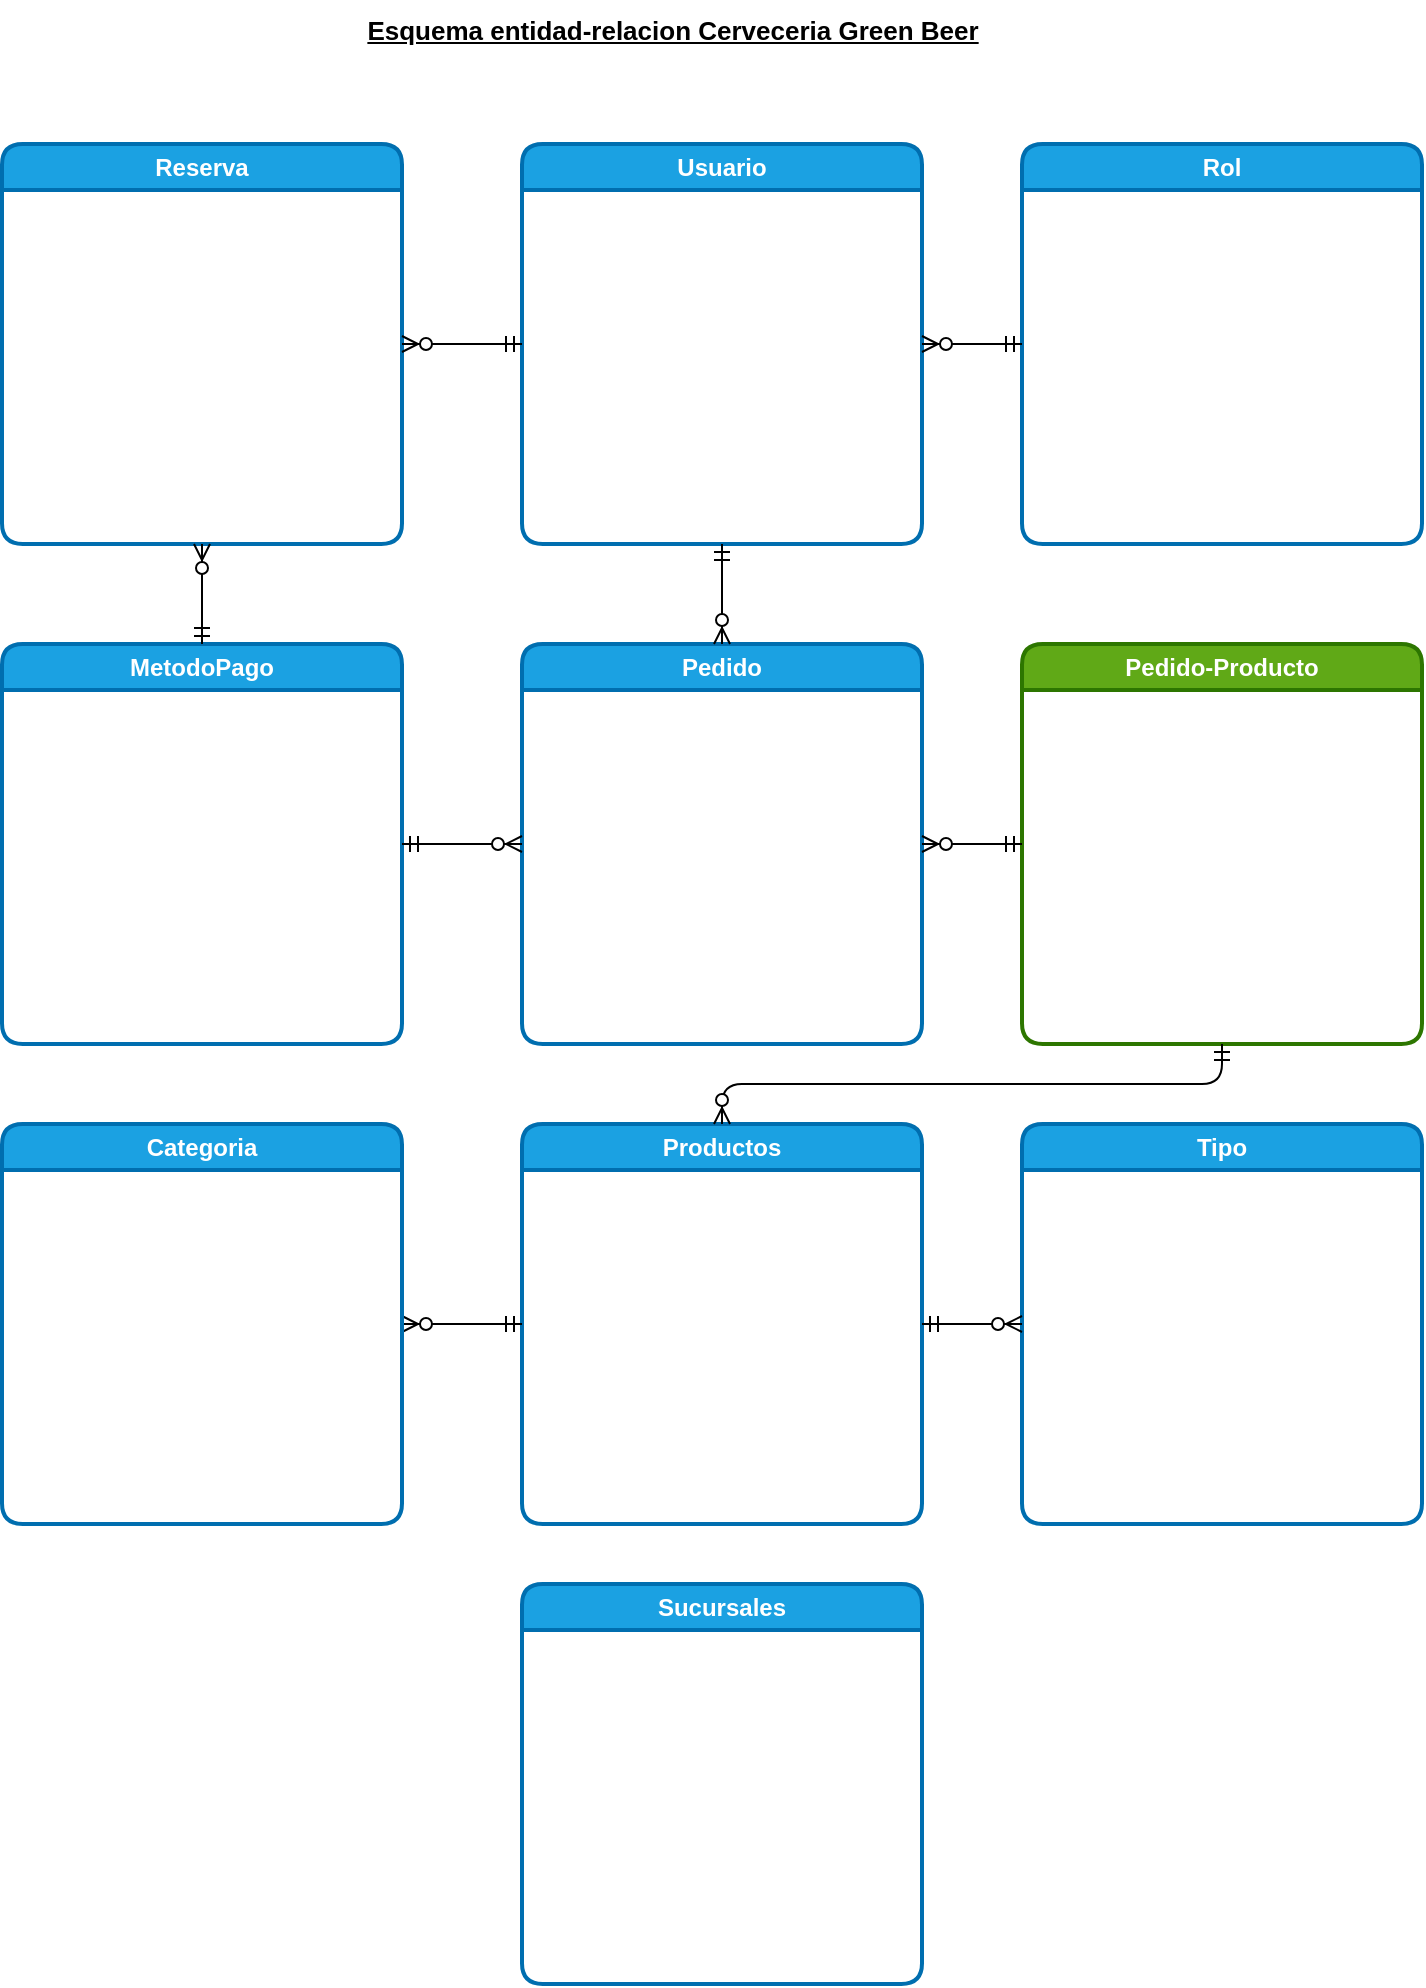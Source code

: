 <mxfile>
    <diagram name="Página-1" id="uT9yLsgqjFHyx92FWntv">
        <mxGraphModel dx="975" dy="464" grid="1" gridSize="10" guides="1" tooltips="1" connect="1" arrows="1" fold="1" page="1" pageScale="1" pageWidth="827" pageHeight="1169" background="none" math="0" shadow="0">
            <root>
                <mxCell id="0"/>
                <mxCell id="1" parent="0"/>
                <mxCell id="jhApCoZ5-Amo9dIsdA1J-1" value="Usuario" style="swimlane;whiteSpace=wrap;html=1;fillColor=#1ba1e2;strokeColor=#006EAF;strokeWidth=2;fontColor=#ffffff;rounded=1;" parent="1" vertex="1">
                    <mxGeometry x="340" y="80" width="200" height="200" as="geometry"/>
                </mxCell>
                <mxCell id="4UzkKI2sTNi-MiWqPZaZ-10" value="id: number&lt;div style=&quot;font-size: 12px;&quot;&gt;name: string&lt;/div&gt;&lt;div style=&quot;font-size: 12px;&quot;&gt;lastName: string&lt;/div&gt;&lt;div style=&quot;font-size: 12px;&quot;&gt;user: string&lt;/div&gt;&lt;div style=&quot;font-size: 12px;&quot;&gt;email: string&lt;/div&gt;&lt;div style=&quot;font-size: 12px;&quot;&gt;password: string&lt;/div&gt;&lt;div style=&quot;font-size: 12px;&quot;&gt;age: number&lt;/div&gt;&lt;div style=&quot;font-size: 12px;&quot;&gt;direccion: string&lt;/div&gt;&lt;div style=&quot;font-size: 12px;&quot;&gt;idRol: FK rol&lt;/div&gt;" style="text;html=1;align=left;verticalAlign=middle;resizable=0;points=[];autosize=1;strokeColor=none;fillColor=none;fontSize=12;fontColor=#FFFFFF;rounded=1;" parent="jhApCoZ5-Amo9dIsdA1J-1" vertex="1">
                    <mxGeometry x="10" y="30" width="110" height="140" as="geometry"/>
                </mxCell>
                <mxCell id="jhApCoZ5-Amo9dIsdA1J-2" value="Productos" style="swimlane;whiteSpace=wrap;html=1;fillColor=#1ba1e2;strokeColor=#006EAF;strokeWidth=2;fontColor=#ffffff;rounded=1;" parent="1" vertex="1">
                    <mxGeometry x="340" y="570" width="200" height="200" as="geometry"/>
                </mxCell>
                <mxCell id="R0fsu3MzCKlck9rWGBXX-3" value="id: number&lt;div&gt;title: string&lt;/div&gt;&lt;div&gt;img: string&lt;/div&gt;&lt;div&gt;descripcion: string&lt;/div&gt;&lt;div&gt;ingredientes: string&lt;/div&gt;&lt;div&gt;price: number&lt;/div&gt;&lt;div&gt;valoracion: number&lt;/div&gt;&lt;div&gt;idCategoria: FK Categoria&lt;/div&gt;&lt;div&gt;idTipo: FK Tipo&lt;/div&gt;" style="text;html=1;align=left;verticalAlign=middle;resizable=0;points=[];autosize=1;strokeColor=none;fillColor=none;fontColor=#FFFFFF;rounded=1;" parent="jhApCoZ5-Amo9dIsdA1J-2" vertex="1">
                    <mxGeometry x="10" y="30" width="160" height="140" as="geometry"/>
                </mxCell>
                <mxCell id="jhApCoZ5-Amo9dIsdA1J-3" value="Pedido" style="swimlane;whiteSpace=wrap;html=1;fillColor=#1ba1e2;strokeColor=#006EAF;strokeWidth=2;fontColor=#ffffff;rounded=1;" parent="1" vertex="1">
                    <mxGeometry x="340" y="330" width="200" height="200" as="geometry"/>
                </mxCell>
                <mxCell id="4UzkKI2sTNi-MiWqPZaZ-12" value="id: number&lt;div&gt;idProducto: FK producto&lt;/div&gt;&lt;div&gt;idUsuario: FK Usuario&lt;/div&gt;&lt;div&gt;fecha : date&lt;/div&gt;&lt;div&gt;idMetodoPago: FK MetodoPago&lt;/div&gt;&lt;div&gt;detalle: string&lt;/div&gt;" style="text;html=1;align=left;verticalAlign=middle;resizable=0;points=[];autosize=1;strokeColor=none;fillColor=none;strokeWidth=2;fontColor=#FFFFFF;rounded=1;" parent="jhApCoZ5-Amo9dIsdA1J-3" vertex="1">
                    <mxGeometry x="10" y="30" width="190" height="100" as="geometry"/>
                </mxCell>
                <mxCell id="jhApCoZ5-Amo9dIsdA1J-6" value="Reserva" style="swimlane;whiteSpace=wrap;html=1;fillColor=#1ba1e2;strokeColor=#006EAF;startSize=23;strokeWidth=2;fontColor=#ffffff;rounded=1;" parent="1" vertex="1">
                    <mxGeometry x="80" y="80" width="200" height="200" as="geometry"/>
                </mxCell>
                <mxCell id="4UzkKI2sTNi-MiWqPZaZ-9" value="id: number&lt;div style=&quot;font-size: 12px;&quot;&gt;fechaHora: dateTime&lt;/div&gt;&lt;div style=&quot;font-size: 12px;&quot;&gt;cantidad: number&lt;/div&gt;&lt;div style=&quot;font-size: 12px;&quot;&gt;idUsuario: FK usuario&lt;/div&gt;&lt;div style=&quot;font-size: 12px;&quot;&gt;idMetodoPago: FK MetodoPago&lt;/div&gt;&lt;div style=&quot;font-size: 12px;&quot;&gt;mesa: number&lt;/div&gt;" style="text;html=1;align=left;verticalAlign=middle;resizable=0;points=[];autosize=1;strokeColor=none;fillColor=none;labelBorderColor=none;labelBackgroundColor=none;fontSize=12;fontColor=#FFFFFF;rounded=1;" parent="jhApCoZ5-Amo9dIsdA1J-6" vertex="1">
                    <mxGeometry x="10" y="30" width="190" height="100" as="geometry"/>
                </mxCell>
                <mxCell id="jhApCoZ5-Amo9dIsdA1J-22" value="Rol" style="swimlane;whiteSpace=wrap;html=1;fillColor=#1ba1e2;strokeColor=#006EAF;labelBorderColor=none;textShadow=0;strokeWidth=2;fontColor=#ffffff;rounded=1;" parent="1" vertex="1">
                    <mxGeometry x="590" y="80" width="200" height="200" as="geometry"/>
                </mxCell>
                <mxCell id="4UzkKI2sTNi-MiWqPZaZ-11" value="id: number&lt;div&gt;rol: string&lt;/div&gt;" style="text;html=1;align=left;verticalAlign=middle;resizable=0;points=[];autosize=1;strokeColor=none;fillColor=none;spacing=3;spacingTop=0;fontColor=#FFFFFF;rounded=1;" parent="jhApCoZ5-Amo9dIsdA1J-22" vertex="1">
                    <mxGeometry x="10" y="30" width="80" height="40" as="geometry"/>
                </mxCell>
                <mxCell id="jhApCoZ5-Amo9dIsdA1J-23" value="Pedido-Producto" style="swimlane;whiteSpace=wrap;html=1;fillColor=#60a917;strokeColor=#2D7600;strokeWidth=2;fontColor=#ffffff;rounded=1;" parent="1" vertex="1">
                    <mxGeometry x="590" y="330" width="200" height="200" as="geometry">
                        <mxRectangle x="590" y="330" width="140" height="30" as="alternateBounds"/>
                    </mxGeometry>
                </mxCell>
                <mxCell id="R0fsu3MzCKlck9rWGBXX-2" value="&lt;div&gt;idProducto: FK producto&lt;/div&gt;&lt;div&gt;idPedido: FK Pedido&lt;/div&gt;&lt;div&gt;cantidad : number&lt;/div&gt;&lt;div&gt;&lt;br&gt;&lt;/div&gt;" style="text;html=1;align=left;verticalAlign=middle;resizable=0;points=[];autosize=1;strokeColor=none;fillColor=none;fontColor=#FFFFFF;rounded=1;" parent="jhApCoZ5-Amo9dIsdA1J-23" vertex="1">
                    <mxGeometry x="10" y="30" width="150" height="70" as="geometry"/>
                </mxCell>
                <mxCell id="jhApCoZ5-Amo9dIsdA1J-26" value="" style="fontSize=12;html=1;endArrow=ERzeroToMany;startArrow=ERmandOne;rounded=1;entryX=1;entryY=0.5;entryDx=0;entryDy=0;exitX=0;exitY=0.5;exitDx=0;exitDy=0;fontColor=#FFFFFF;" parent="1" source="jhApCoZ5-Amo9dIsdA1J-1" target="jhApCoZ5-Amo9dIsdA1J-6" edge="1">
                    <mxGeometry width="100" height="100" relative="1" as="geometry">
                        <mxPoint x="290" y="220" as="sourcePoint"/>
                        <mxPoint x="330" y="220" as="targetPoint"/>
                    </mxGeometry>
                </mxCell>
                <mxCell id="jhApCoZ5-Amo9dIsdA1J-27" value="" style="fontSize=12;html=1;endArrow=ERzeroToMany;startArrow=ERmandOne;rounded=1;exitX=0;exitY=0.5;exitDx=0;exitDy=0;entryX=1;entryY=0.7;entryDx=0;entryDy=0;entryPerimeter=0;fontColor=#FFFFFF;" parent="1" source="jhApCoZ5-Amo9dIsdA1J-23" target="4UzkKI2sTNi-MiWqPZaZ-12" edge="1">
                    <mxGeometry width="100" height="100" relative="1" as="geometry">
                        <mxPoint x="390" y="530" as="sourcePoint"/>
                        <mxPoint x="480" y="530" as="targetPoint"/>
                    </mxGeometry>
                </mxCell>
                <mxCell id="jhApCoZ5-Amo9dIsdA1J-31" value="" style="fontSize=12;html=1;endArrow=ERzeroToMany;startArrow=ERmandOne;rounded=1;exitX=0.5;exitY=1;exitDx=0;exitDy=0;entryX=0.5;entryY=0;entryDx=0;entryDy=0;fontColor=#FFFFFF;" parent="1" source="jhApCoZ5-Amo9dIsdA1J-1" target="jhApCoZ5-Amo9dIsdA1J-3" edge="1">
                    <mxGeometry width="100" height="100" relative="1" as="geometry">
                        <mxPoint x="350" y="190" as="sourcePoint"/>
                        <mxPoint x="150" y="320" as="targetPoint"/>
                    </mxGeometry>
                </mxCell>
                <mxCell id="jhApCoZ5-Amo9dIsdA1J-33" value="" style="fontSize=12;html=1;endArrow=ERzeroToMany;startArrow=ERmandOne;rounded=1;edgeStyle=orthogonalEdgeStyle;entryX=0.5;entryY=0;entryDx=0;entryDy=0;exitX=0.5;exitY=1;exitDx=0;exitDy=0;fontColor=#FFFFFF;" parent="1" source="jhApCoZ5-Amo9dIsdA1J-23" target="jhApCoZ5-Amo9dIsdA1J-2" edge="1">
                    <mxGeometry width="100" height="100" relative="1" as="geometry">
                        <mxPoint x="440" y="770" as="sourcePoint"/>
                        <mxPoint x="690" y="770" as="targetPoint"/>
                        <Array as="points">
                            <mxPoint x="690" y="550"/>
                            <mxPoint x="440" y="550"/>
                        </Array>
                    </mxGeometry>
                </mxCell>
                <mxCell id="jhApCoZ5-Amo9dIsdA1J-35" value="" style="fontSize=12;html=1;endArrow=ERzeroToMany;startArrow=ERmandOne;rounded=1;entryX=1;entryY=0.5;entryDx=0;entryDy=0;exitX=0;exitY=0.5;exitDx=0;exitDy=0;fontColor=#FFFFFF;" parent="1" source="jhApCoZ5-Amo9dIsdA1J-2" target="jhApCoZ5-Amo9dIsdA1J-4" edge="1">
                    <mxGeometry width="100" height="100" relative="1" as="geometry">
                        <mxPoint x="350" y="440" as="sourcePoint"/>
                        <mxPoint x="280" y="440" as="targetPoint"/>
                    </mxGeometry>
                </mxCell>
                <mxCell id="jhApCoZ5-Amo9dIsdA1J-36" value="" style="fontSize=12;html=1;endArrow=ERzeroToMany;startArrow=ERmandOne;rounded=1;entryX=1;entryY=0.5;entryDx=0;entryDy=0;exitX=0;exitY=0.5;exitDx=0;exitDy=0;fontColor=#FFFFFF;" parent="1" source="jhApCoZ5-Amo9dIsdA1J-22" target="jhApCoZ5-Amo9dIsdA1J-1" edge="1">
                    <mxGeometry width="100" height="100" relative="1" as="geometry">
                        <mxPoint x="350" y="190" as="sourcePoint"/>
                        <mxPoint x="280" y="190" as="targetPoint"/>
                    </mxGeometry>
                </mxCell>
                <mxCell id="jhApCoZ5-Amo9dIsdA1J-37" value="Esquema entidad-relacion Cerveceria Green Beer" style="text;html=1;align=center;verticalAlign=middle;resizable=0;points=[];autosize=1;strokeColor=none;fillColor=none;fontStyle=5;fontSize=13;rounded=1;" parent="1" vertex="1">
                    <mxGeometry x="260" y="8" width="310" height="30" as="geometry"/>
                </mxCell>
                <mxCell id="jhApCoZ5-Amo9dIsdA1J-5" value="MetodoPago" style="swimlane;whiteSpace=wrap;html=1;fillColor=#1ba1e2;strokeColor=#006EAF;strokeWidth=2;fontColor=#ffffff;rounded=1;" parent="1" vertex="1">
                    <mxGeometry x="80" y="330" width="200" height="200" as="geometry"/>
                </mxCell>
                <mxCell id="4UzkKI2sTNi-MiWqPZaZ-13" value="id: number&lt;div&gt;metodoPago: string&lt;/div&gt;" style="text;html=1;align=left;verticalAlign=middle;resizable=0;points=[];autosize=1;strokeColor=none;fillColor=none;fontColor=#FFFFFF;rounded=1;" parent="jhApCoZ5-Amo9dIsdA1J-5" vertex="1">
                    <mxGeometry x="5" y="40" width="130" height="40" as="geometry"/>
                </mxCell>
                <mxCell id="jhApCoZ5-Amo9dIsdA1J-32" value="" style="fontSize=12;html=1;endArrow=ERzeroToMany;startArrow=ERmandOne;rounded=1;fontColor=#FFFFFF;" parent="1" edge="1">
                    <mxGeometry width="100" height="100" relative="1" as="geometry">
                        <mxPoint x="280" y="430" as="sourcePoint"/>
                        <mxPoint x="340" y="430" as="targetPoint"/>
                    </mxGeometry>
                </mxCell>
                <mxCell id="jhApCoZ5-Amo9dIsdA1J-4" value="Categoria" style="swimlane;whiteSpace=wrap;html=1;fillColor=#1ba1e2;strokeColor=#006EAF;strokeWidth=2;fontColor=#ffffff;rounded=1;" parent="1" vertex="1">
                    <mxGeometry x="80" y="570" width="200" height="200" as="geometry"/>
                </mxCell>
                <mxCell id="R0fsu3MzCKlck9rWGBXX-4" value="id: number&lt;div&gt;nombre: string&lt;/div&gt;" style="text;html=1;align=left;verticalAlign=middle;resizable=0;points=[];autosize=1;strokeColor=none;fillColor=none;fontColor=#FFFFFF;rounded=1;" parent="jhApCoZ5-Amo9dIsdA1J-4" vertex="1">
                    <mxGeometry x="10" y="30" width="100" height="40" as="geometry"/>
                </mxCell>
                <mxCell id="R0fsu3MzCKlck9rWGBXX-1" value="" style="fontSize=12;html=1;endArrow=ERzeroToMany;startArrow=ERmandOne;rounded=1;entryX=0.5;entryY=1;entryDx=0;entryDy=0;exitX=0.5;exitY=0;exitDx=0;exitDy=0;fontColor=#FFFFFF;" parent="1" source="jhApCoZ5-Amo9dIsdA1J-5" target="jhApCoZ5-Amo9dIsdA1J-6" edge="1">
                    <mxGeometry width="100" height="100" relative="1" as="geometry">
                        <mxPoint x="350" y="190" as="sourcePoint"/>
                        <mxPoint x="290" y="190" as="targetPoint"/>
                    </mxGeometry>
                </mxCell>
                <mxCell id="R0fsu3MzCKlck9rWGBXX-5" value="Tipo" style="swimlane;whiteSpace=wrap;html=1;fillColor=#1ba1e2;strokeColor=#006EAF;strokeWidth=2;fontColor=#ffffff;rounded=1;" parent="1" vertex="1">
                    <mxGeometry x="590" y="570" width="200" height="200" as="geometry"/>
                </mxCell>
                <mxCell id="R0fsu3MzCKlck9rWGBXX-6" value="id: number&lt;div&gt;nombre: string&lt;/div&gt;" style="text;html=1;align=left;verticalAlign=middle;resizable=0;points=[];autosize=1;strokeColor=none;fillColor=none;fontColor=#FFFFFF;rounded=1;" parent="R0fsu3MzCKlck9rWGBXX-5" vertex="1">
                    <mxGeometry x="10" y="30" width="100" height="40" as="geometry"/>
                </mxCell>
                <mxCell id="R0fsu3MzCKlck9rWGBXX-7" value="" style="fontSize=12;html=1;endArrow=ERzeroToMany;startArrow=ERmandOne;rounded=1;entryX=0;entryY=0.5;entryDx=0;entryDy=0;exitX=1;exitY=0.5;exitDx=0;exitDy=0;fontColor=#FFFFFF;" parent="1" source="jhApCoZ5-Amo9dIsdA1J-2" target="R0fsu3MzCKlck9rWGBXX-5" edge="1">
                    <mxGeometry width="100" height="100" relative="1" as="geometry">
                        <mxPoint x="350" y="680" as="sourcePoint"/>
                        <mxPoint x="290" y="680" as="targetPoint"/>
                    </mxGeometry>
                </mxCell>
                <mxCell id="R0fsu3MzCKlck9rWGBXX-8" value="Sucursales" style="swimlane;whiteSpace=wrap;html=1;fillColor=#1ba1e2;strokeColor=#006EAF;rounded=1;strokeWidth=2;fontColor=#ffffff;" parent="1" vertex="1">
                    <mxGeometry x="340" y="800" width="200" height="200" as="geometry"/>
                </mxCell>
                <mxCell id="R0fsu3MzCKlck9rWGBXX-9" value="id: number&lt;div&gt;nombre: string&lt;/div&gt;&lt;div&gt;direccion: string&lt;/div&gt;&lt;div&gt;telefono: number&lt;/div&gt;&lt;div&gt;imagen: string&lt;/div&gt;" style="text;html=1;align=left;verticalAlign=middle;resizable=0;points=[];autosize=1;strokeColor=none;fillColor=none;fontColor=#FFFFFF;rounded=1;" parent="R0fsu3MzCKlck9rWGBXX-8" vertex="1">
                    <mxGeometry x="10" y="30" width="110" height="90" as="geometry"/>
                </mxCell>
            </root>
        </mxGraphModel>
    </diagram>
</mxfile>